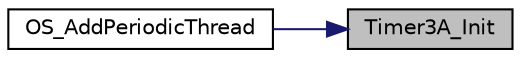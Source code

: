 digraph "Timer3A_Init"
{
 // LATEX_PDF_SIZE
  edge [fontname="Helvetica",fontsize="10",labelfontname="Helvetica",labelfontsize="10"];
  node [fontname="Helvetica",fontsize="10",shape=record];
  rankdir="RL";
  Node1 [label="Timer3A_Init",height=0.2,width=0.4,color="black", fillcolor="grey75", style="filled", fontcolor="black",tooltip=" "];
  Node1 -> Node2 [dir="back",color="midnightblue",fontsize="10",style="solid",fontname="Helvetica"];
  Node2 [label="OS_AddPeriodicThread",height=0.2,width=0.4,color="black", fillcolor="white", style="filled",URL="$_o_s_8c.html#a11987152f9e3687cf35e7aa94793f1fc",tooltip="Adds periodic background thread. Cannot spin, sleep, die, rest, etc. cause it's ISR,..."];
}
